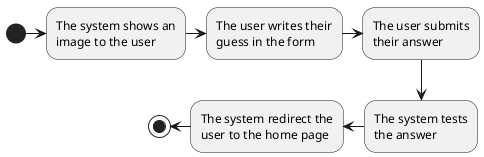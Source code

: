 @startuml text
(*) -right-> "The system shows an\nimage to the user"
"The system shows an\nimage to the user" -right-> "The user writes their\nguess in the form"
"The user writes their\nguess in the form" -right-> "The user submits\ntheir answer"
"The user submits\ntheir answer" --> "The system tests\nthe answer"
"The system tests\nthe answer" -left-> "The system redirect the\nuser to the home page"
"The system redirect the\nuser to the home page" -left-> (*)
@enduml